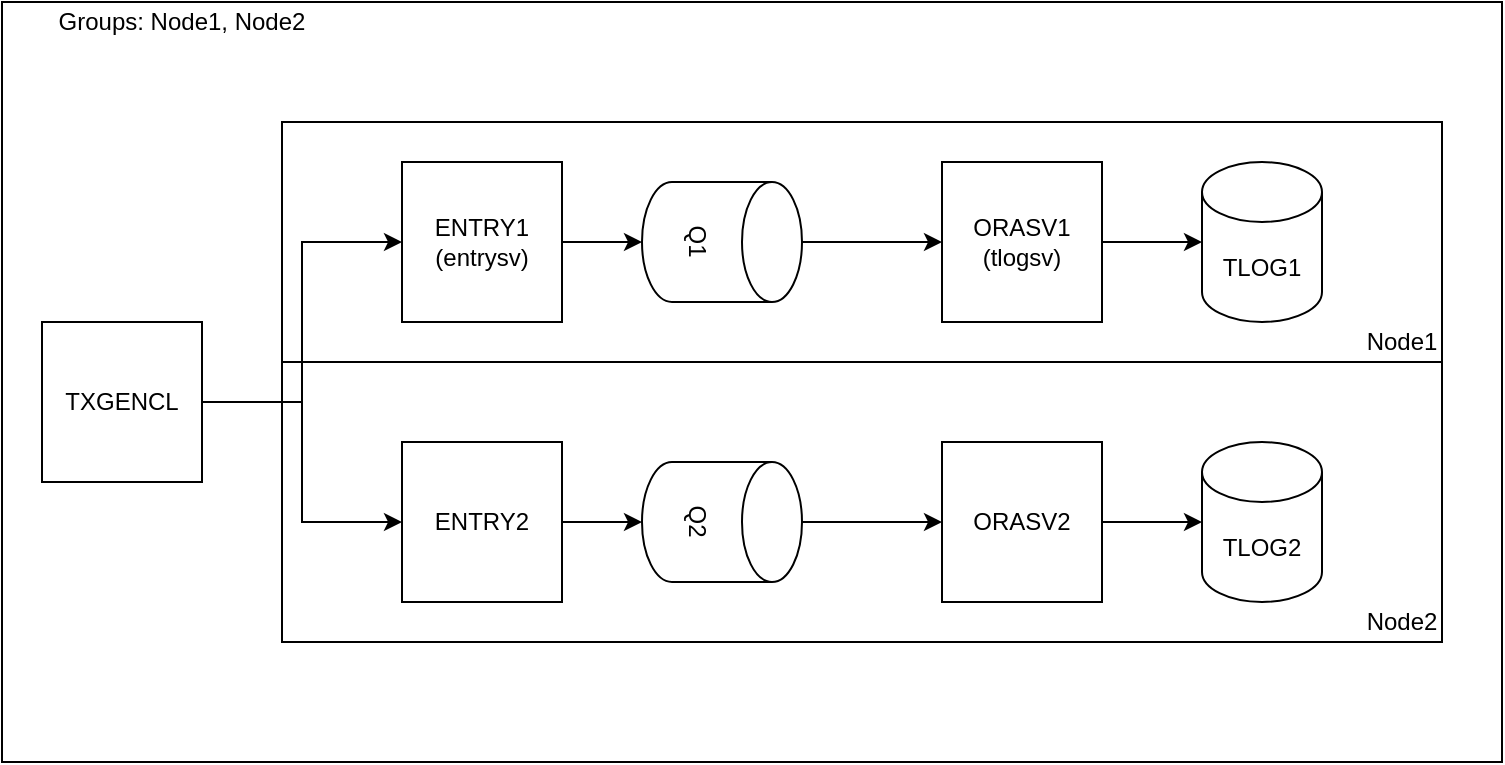 <mxfile version="15.1.3" type="device"><diagram id="Rjsihqagq6-VJrsuE5NB" name="Page-1"><mxGraphModel dx="1102" dy="829" grid="1" gridSize="10" guides="1" tooltips="1" connect="1" arrows="1" fold="1" page="1" pageScale="1" pageWidth="850" pageHeight="1100" math="0" shadow="0"><root><mxCell id="0"/><mxCell id="1" parent="0"/><mxCell id="NKAnBe1T2TwtLaSYZZFO-21" value="" style="rounded=0;whiteSpace=wrap;html=1;" parent="1" vertex="1"><mxGeometry x="60" y="70" width="750" height="380" as="geometry"/></mxCell><mxCell id="NKAnBe1T2TwtLaSYZZFO-23" value="" style="rounded=0;whiteSpace=wrap;html=1;" parent="1" vertex="1"><mxGeometry x="200" y="130" width="580" height="140" as="geometry"/></mxCell><mxCell id="NKAnBe1T2TwtLaSYZZFO-24" value="" style="rounded=0;whiteSpace=wrap;html=1;" parent="1" vertex="1"><mxGeometry x="200" y="250" width="580" height="140" as="geometry"/></mxCell><mxCell id="NKAnBe1T2TwtLaSYZZFO-7" style="edgeStyle=orthogonalEdgeStyle;rounded=0;orthogonalLoop=1;jettySize=auto;html=1;entryX=0;entryY=0.5;entryDx=0;entryDy=0;" parent="1" source="NKAnBe1T2TwtLaSYZZFO-1" target="NKAnBe1T2TwtLaSYZZFO-4" edge="1"><mxGeometry relative="1" as="geometry"/></mxCell><mxCell id="NKAnBe1T2TwtLaSYZZFO-8" style="edgeStyle=orthogonalEdgeStyle;rounded=0;orthogonalLoop=1;jettySize=auto;html=1;entryX=0;entryY=0.5;entryDx=0;entryDy=0;" parent="1" source="NKAnBe1T2TwtLaSYZZFO-1" target="NKAnBe1T2TwtLaSYZZFO-5" edge="1"><mxGeometry relative="1" as="geometry"/></mxCell><mxCell id="NKAnBe1T2TwtLaSYZZFO-1" value="TXGENCL" style="whiteSpace=wrap;html=1;aspect=fixed;" parent="1" vertex="1"><mxGeometry x="80" y="230" width="80" height="80" as="geometry"/></mxCell><mxCell id="NKAnBe1T2TwtLaSYZZFO-11" style="edgeStyle=orthogonalEdgeStyle;rounded=0;orthogonalLoop=1;jettySize=auto;html=1;exitX=1;exitY=0.5;exitDx=0;exitDy=0;entryX=0.5;entryY=1;entryDx=0;entryDy=0;entryPerimeter=0;" parent="1" source="NKAnBe1T2TwtLaSYZZFO-4" target="NKAnBe1T2TwtLaSYZZFO-10" edge="1"><mxGeometry relative="1" as="geometry"/></mxCell><mxCell id="NKAnBe1T2TwtLaSYZZFO-4" value="ENTRY1&lt;br&gt;(entrysv)" style="whiteSpace=wrap;html=1;aspect=fixed;" parent="1" vertex="1"><mxGeometry x="260" y="150" width="80" height="80" as="geometry"/></mxCell><mxCell id="NKAnBe1T2TwtLaSYZZFO-9" style="edgeStyle=orthogonalEdgeStyle;rounded=0;orthogonalLoop=1;jettySize=auto;html=1;" parent="1" source="NKAnBe1T2TwtLaSYZZFO-5" target="NKAnBe1T2TwtLaSYZZFO-6" edge="1"><mxGeometry relative="1" as="geometry"/></mxCell><mxCell id="NKAnBe1T2TwtLaSYZZFO-5" value="ENTRY2" style="whiteSpace=wrap;html=1;aspect=fixed;" parent="1" vertex="1"><mxGeometry x="260" y="290" width="80" height="80" as="geometry"/></mxCell><mxCell id="NKAnBe1T2TwtLaSYZZFO-15" style="edgeStyle=orthogonalEdgeStyle;rounded=0;orthogonalLoop=1;jettySize=auto;html=1;exitX=0.5;exitY=0;exitDx=0;exitDy=0;exitPerimeter=0;" parent="1" source="NKAnBe1T2TwtLaSYZZFO-6" target="NKAnBe1T2TwtLaSYZZFO-13" edge="1"><mxGeometry relative="1" as="geometry"/></mxCell><mxCell id="NKAnBe1T2TwtLaSYZZFO-6" value="Q2" style="shape=cylinder3;whiteSpace=wrap;html=1;boundedLbl=1;backgroundOutline=1;size=15;rotation=90;" parent="1" vertex="1"><mxGeometry x="390" y="290" width="60" height="80" as="geometry"/></mxCell><mxCell id="NKAnBe1T2TwtLaSYZZFO-14" style="edgeStyle=orthogonalEdgeStyle;rounded=0;orthogonalLoop=1;jettySize=auto;html=1;entryX=0;entryY=0.5;entryDx=0;entryDy=0;" parent="1" source="NKAnBe1T2TwtLaSYZZFO-10" target="NKAnBe1T2TwtLaSYZZFO-12" edge="1"><mxGeometry relative="1" as="geometry"/></mxCell><mxCell id="NKAnBe1T2TwtLaSYZZFO-10" value="Q1" style="shape=cylinder3;whiteSpace=wrap;html=1;boundedLbl=1;backgroundOutline=1;size=15;rotation=90;" parent="1" vertex="1"><mxGeometry x="390" y="150" width="60" height="80" as="geometry"/></mxCell><mxCell id="NKAnBe1T2TwtLaSYZZFO-19" style="edgeStyle=orthogonalEdgeStyle;rounded=0;orthogonalLoop=1;jettySize=auto;html=1;exitX=1;exitY=0.5;exitDx=0;exitDy=0;" parent="1" source="NKAnBe1T2TwtLaSYZZFO-12" target="NKAnBe1T2TwtLaSYZZFO-16" edge="1"><mxGeometry relative="1" as="geometry"/></mxCell><mxCell id="NKAnBe1T2TwtLaSYZZFO-12" value="ORASV1&lt;br&gt;(tlogsv)" style="whiteSpace=wrap;html=1;aspect=fixed;" parent="1" vertex="1"><mxGeometry x="530" y="150" width="80" height="80" as="geometry"/></mxCell><mxCell id="NKAnBe1T2TwtLaSYZZFO-18" style="edgeStyle=orthogonalEdgeStyle;rounded=0;orthogonalLoop=1;jettySize=auto;html=1;exitX=1;exitY=0.5;exitDx=0;exitDy=0;entryX=0;entryY=0.5;entryDx=0;entryDy=0;entryPerimeter=0;" parent="1" source="NKAnBe1T2TwtLaSYZZFO-13" target="NKAnBe1T2TwtLaSYZZFO-17" edge="1"><mxGeometry relative="1" as="geometry"/></mxCell><mxCell id="NKAnBe1T2TwtLaSYZZFO-13" value="ORASV2" style="whiteSpace=wrap;html=1;aspect=fixed;" parent="1" vertex="1"><mxGeometry x="530" y="290" width="80" height="80" as="geometry"/></mxCell><mxCell id="NKAnBe1T2TwtLaSYZZFO-16" value="TLOG1" style="shape=cylinder3;whiteSpace=wrap;html=1;boundedLbl=1;backgroundOutline=1;size=15;" parent="1" vertex="1"><mxGeometry x="660" y="150" width="60" height="80" as="geometry"/></mxCell><mxCell id="NKAnBe1T2TwtLaSYZZFO-17" value="TLOG2" style="shape=cylinder3;whiteSpace=wrap;html=1;boundedLbl=1;backgroundOutline=1;size=15;" parent="1" vertex="1"><mxGeometry x="660" y="290" width="60" height="80" as="geometry"/></mxCell><mxCell id="NKAnBe1T2TwtLaSYZZFO-22" value="Groups: Node1, Node2" style="text;html=1;strokeColor=none;fillColor=none;align=center;verticalAlign=middle;whiteSpace=wrap;rounded=0;" parent="1" vertex="1"><mxGeometry x="60" y="70" width="180" height="20" as="geometry"/></mxCell><mxCell id="NKAnBe1T2TwtLaSYZZFO-25" value="Node1" style="text;html=1;strokeColor=none;fillColor=none;align=center;verticalAlign=middle;whiteSpace=wrap;rounded=0;" parent="1" vertex="1"><mxGeometry x="740" y="230" width="40" height="20" as="geometry"/></mxCell><mxCell id="NKAnBe1T2TwtLaSYZZFO-26" value="Node2" style="text;html=1;strokeColor=none;fillColor=none;align=center;verticalAlign=middle;whiteSpace=wrap;rounded=0;" parent="1" vertex="1"><mxGeometry x="740" y="370" width="40" height="20" as="geometry"/></mxCell></root></mxGraphModel></diagram></mxfile>